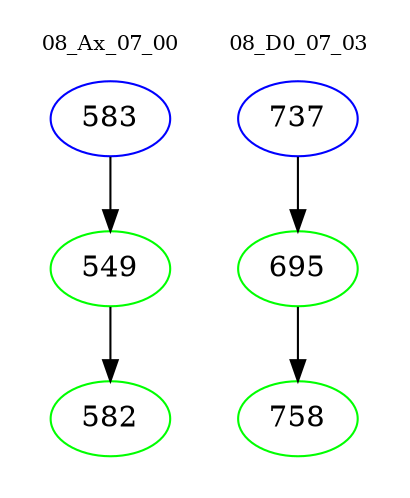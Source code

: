 digraph{
subgraph cluster_0 {
color = white
label = "08_Ax_07_00";
fontsize=10;
T0_583 [label="583", color="blue"]
T0_583 -> T0_549 [color="black"]
T0_549 [label="549", color="green"]
T0_549 -> T0_582 [color="black"]
T0_582 [label="582", color="green"]
}
subgraph cluster_1 {
color = white
label = "08_D0_07_03";
fontsize=10;
T1_737 [label="737", color="blue"]
T1_737 -> T1_695 [color="black"]
T1_695 [label="695", color="green"]
T1_695 -> T1_758 [color="black"]
T1_758 [label="758", color="green"]
}
}
